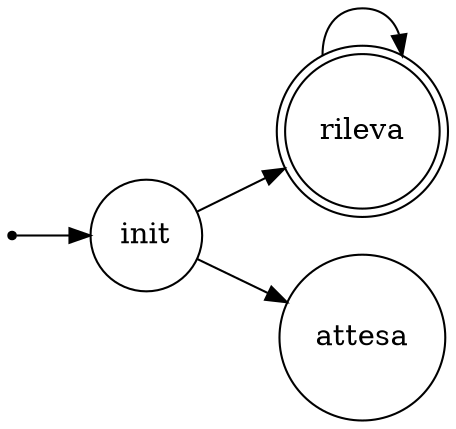 /*
*
* A GraphViz DOT FSM description 
* Please use a GraphViz visualizer (like http://www.webgraphviz.com)
* 
* Generated by AM,NC,RM
*  
*/
 
digraph finite_state_machine {
  	rankdir=LR;
  	size="8,5"
  	node [shape = point]; iniziale;
  	node [shape = doublecircle]; rileva; 
  	node [shape = circle];
  	iniziale -> init [label = ""];
  	
  	
  	init -> attesa [ label = ""];
  	init -> rileva [ label = ""];
  	
  	rileva -> rileva [ label = ""];
}